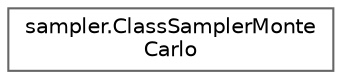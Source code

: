digraph "Graphical Class Hierarchy"
{
 // LATEX_PDF_SIZE
  bgcolor="transparent";
  edge [fontname=Helvetica,fontsize=10,labelfontname=Helvetica,labelfontsize=10];
  node [fontname=Helvetica,fontsize=10,shape=box,height=0.2,width=0.4];
  rankdir="LR";
  Node0 [id="Node000000",label="sampler.ClassSamplerMonte\lCarlo",height=0.2,width=0.4,color="grey40", fillcolor="white", style="filled",URL="$classsampler_1_1_class_sampler_monte_carlo.html",tooltip=" "];
}
